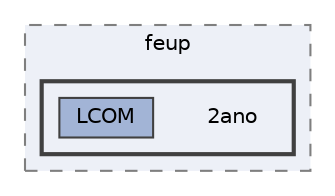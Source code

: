 digraph "/Users/coutinho/feup/2ano"
{
 // LATEX_PDF_SIZE
  bgcolor="transparent";
  edge [fontname=Helvetica,fontsize=10,labelfontname=Helvetica,labelfontsize=10];
  node [fontname=Helvetica,fontsize=10,shape=box,height=0.2,width=0.4];
  compound=true
  subgraph clusterdir_e5f6d1ecdb5510b54d3f96d4e60c8696 {
    graph [ bgcolor="#edf0f7", pencolor="grey50", label="feup", fontname=Helvetica,fontsize=10 style="filled,dashed", URL="dir_e5f6d1ecdb5510b54d3f96d4e60c8696.html",tooltip=""]
  subgraph clusterdir_2a4fbe3c1c30bee483fa993ac6e6d269 {
    graph [ bgcolor="#edf0f7", pencolor="grey25", label="", fontname=Helvetica,fontsize=10 style="filled,bold", URL="dir_2a4fbe3c1c30bee483fa993ac6e6d269.html",tooltip=""]
    dir_2a4fbe3c1c30bee483fa993ac6e6d269 [shape=plaintext, label="2ano"];
  dir_e536e3a9322f65735bdd0e0207d55a81 [label="LCOM", fillcolor="#a2b4d6", color="grey25", style="filled", URL="dir_e536e3a9322f65735bdd0e0207d55a81.html",tooltip=""];
  }
  }
}
